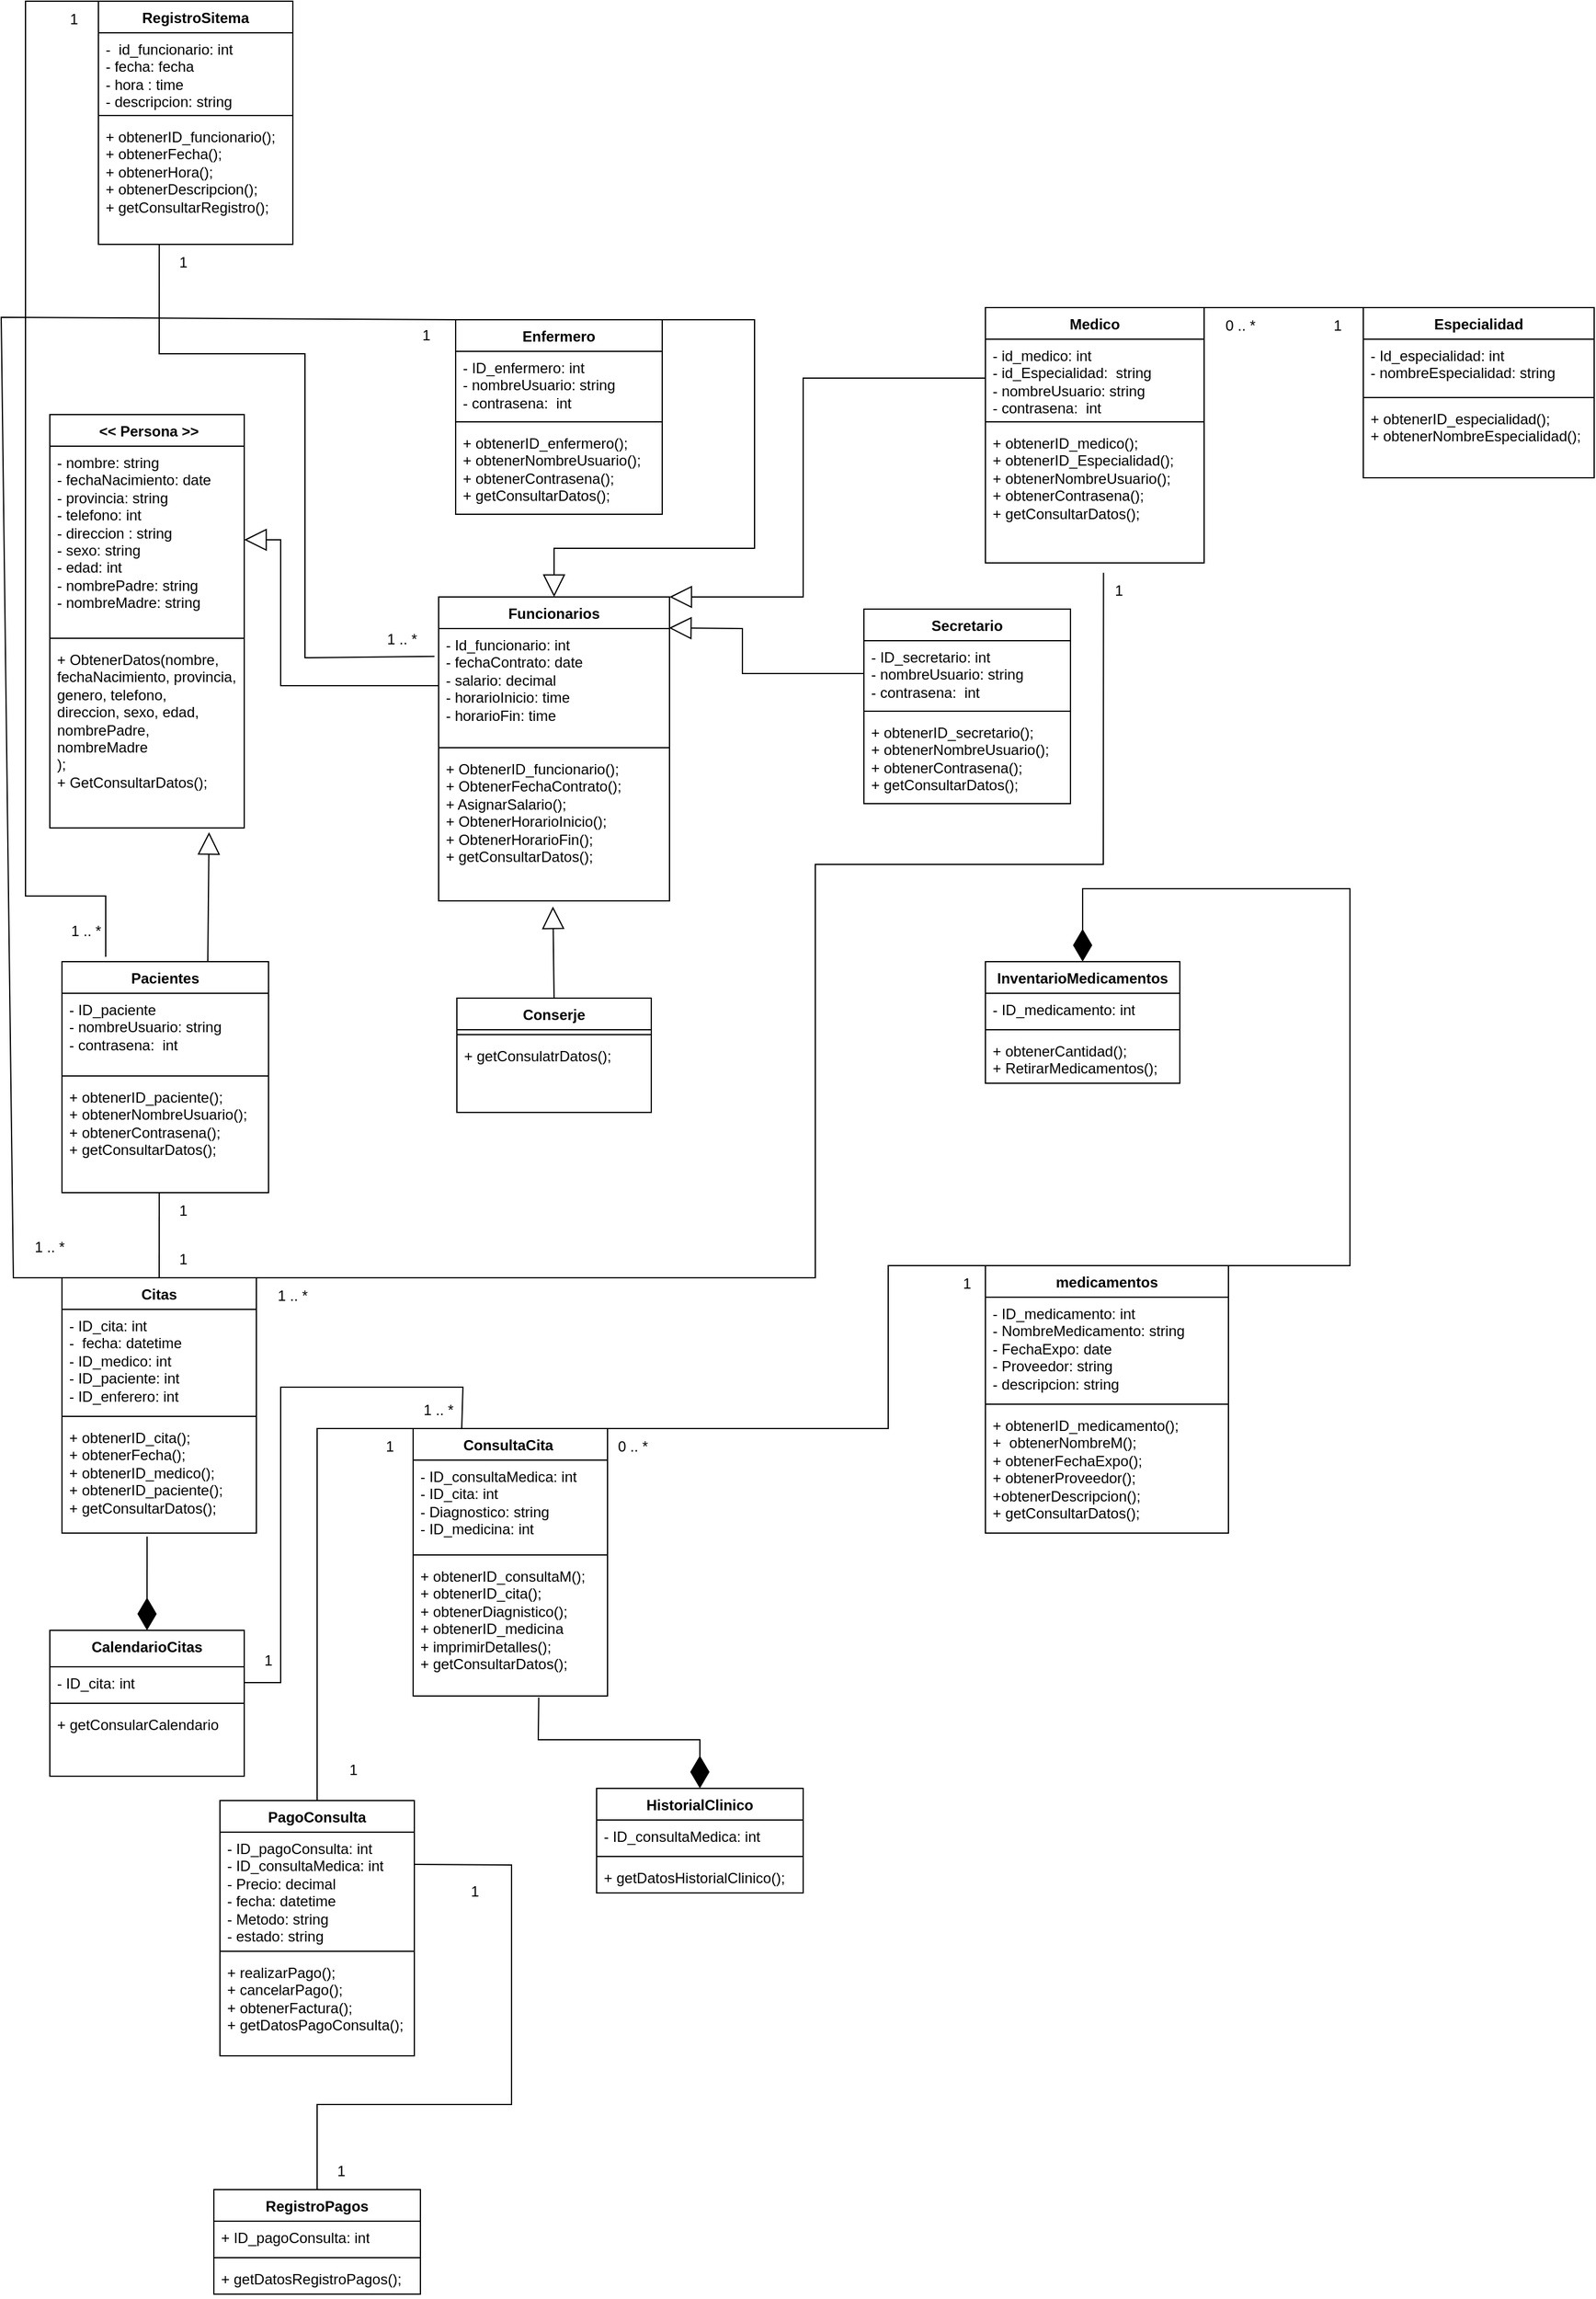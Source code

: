<mxfile version="21.3.2" type="device">
  <diagram name="Página-1" id="s_XQmqXsMtudO2OI2UV6">
    <mxGraphModel dx="883" dy="1572" grid="1" gridSize="10" guides="1" tooltips="1" connect="1" arrows="1" fold="1" page="1" pageScale="1" pageWidth="827" pageHeight="1169" math="0" shadow="0">
      <root>
        <mxCell id="0" />
        <mxCell id="1" parent="0" />
        <mxCell id="hUWdYdMRKiocylf2Cw0L-1" value="&amp;nbsp;&amp;lt;&amp;lt; Persona &amp;gt;&amp;gt;" style="swimlane;fontStyle=1;align=center;verticalAlign=top;childLayout=stackLayout;horizontal=1;startSize=26;horizontalStack=0;resizeParent=1;resizeParentMax=0;resizeLast=0;collapsible=1;marginBottom=0;whiteSpace=wrap;html=1;" parent="1" vertex="1">
          <mxGeometry x="80" y="-110" width="160" height="340" as="geometry" />
        </mxCell>
        <mxCell id="hUWdYdMRKiocylf2Cw0L-2" value="- nombre: string&lt;br&gt;- fechaNacimiento: date&lt;br&gt;- provincia: string&lt;br&gt;- telefono: int&lt;br&gt;- direccion : string&lt;br&gt;- sexo: string&lt;br&gt;- edad: int&lt;br&gt;- nombrePadre: string&lt;br&gt;- nombreMadre: string" style="text;strokeColor=none;fillColor=none;align=left;verticalAlign=top;spacingLeft=4;spacingRight=4;overflow=hidden;rotatable=0;points=[[0,0.5],[1,0.5]];portConstraint=eastwest;whiteSpace=wrap;html=1;" parent="hUWdYdMRKiocylf2Cw0L-1" vertex="1">
          <mxGeometry y="26" width="160" height="154" as="geometry" />
        </mxCell>
        <mxCell id="hUWdYdMRKiocylf2Cw0L-3" value="" style="line;strokeWidth=1;fillColor=none;align=left;verticalAlign=middle;spacingTop=-1;spacingLeft=3;spacingRight=3;rotatable=0;labelPosition=right;points=[];portConstraint=eastwest;strokeColor=inherit;" parent="hUWdYdMRKiocylf2Cw0L-1" vertex="1">
          <mxGeometry y="180" width="160" height="8" as="geometry" />
        </mxCell>
        <mxCell id="hUWdYdMRKiocylf2Cw0L-4" value="+ ObtenerDatos(nombre,&lt;br&gt;fechaNacimiento, provincia, genero, telefono,&lt;br&gt;direccion, sexo, edad, nombrePadre, nombreMadre&lt;br&gt;);&lt;br&gt;+ GetConsultarDatos();" style="text;strokeColor=none;fillColor=none;align=left;verticalAlign=top;spacingLeft=4;spacingRight=4;overflow=hidden;rotatable=0;points=[[0,0.5],[1,0.5]];portConstraint=eastwest;whiteSpace=wrap;html=1;" parent="hUWdYdMRKiocylf2Cw0L-1" vertex="1">
          <mxGeometry y="188" width="160" height="152" as="geometry" />
        </mxCell>
        <mxCell id="hUWdYdMRKiocylf2Cw0L-9" value="Funcionarios" style="swimlane;fontStyle=1;align=center;verticalAlign=top;childLayout=stackLayout;horizontal=1;startSize=26;horizontalStack=0;resizeParent=1;resizeParentMax=0;resizeLast=0;collapsible=1;marginBottom=0;whiteSpace=wrap;html=1;" parent="1" vertex="1">
          <mxGeometry x="400" y="40" width="190" height="250" as="geometry" />
        </mxCell>
        <mxCell id="hUWdYdMRKiocylf2Cw0L-10" value="- Id_funcionario: int&lt;br&gt;- fechaContrato: date&lt;br&gt;- salario: decimal&lt;br&gt;- horarioInicio: time&lt;br&gt;- horarioFin: time" style="text;strokeColor=none;fillColor=none;align=left;verticalAlign=top;spacingLeft=4;spacingRight=4;overflow=hidden;rotatable=0;points=[[0,0.5],[1,0.5]];portConstraint=eastwest;whiteSpace=wrap;html=1;" parent="hUWdYdMRKiocylf2Cw0L-9" vertex="1">
          <mxGeometry y="26" width="190" height="94" as="geometry" />
        </mxCell>
        <mxCell id="hUWdYdMRKiocylf2Cw0L-11" value="" style="line;strokeWidth=1;fillColor=none;align=left;verticalAlign=middle;spacingTop=-1;spacingLeft=3;spacingRight=3;rotatable=0;labelPosition=right;points=[];portConstraint=eastwest;strokeColor=inherit;" parent="hUWdYdMRKiocylf2Cw0L-9" vertex="1">
          <mxGeometry y="120" width="190" height="8" as="geometry" />
        </mxCell>
        <mxCell id="hUWdYdMRKiocylf2Cw0L-120" value="+ ObtenerID_funcionario();&lt;br&gt;+ ObtenerFechaContrato();&lt;br&gt;+ AsignarSalario();&lt;br&gt;+ ObtenerHorarioInicio();&lt;br&gt;+ ObtenerHorarioFin();&lt;br&gt;+ getConsultarDatos();" style="text;strokeColor=none;fillColor=none;align=left;verticalAlign=top;spacingLeft=4;spacingRight=4;overflow=hidden;rotatable=0;points=[[0,0.5],[1,0.5]];portConstraint=eastwest;whiteSpace=wrap;html=1;" parent="hUWdYdMRKiocylf2Cw0L-9" vertex="1">
          <mxGeometry y="128" width="190" height="122" as="geometry" />
        </mxCell>
        <mxCell id="hUWdYdMRKiocylf2Cw0L-13" value="" style="endArrow=block;endSize=16;endFill=0;html=1;rounded=0;exitX=0.706;exitY=0.003;exitDx=0;exitDy=0;entryX=0.819;entryY=1.023;entryDx=0;entryDy=0;entryPerimeter=0;exitPerimeter=0;" parent="1" source="hUWdYdMRKiocylf2Cw0L-36" target="hUWdYdMRKiocylf2Cw0L-4" edge="1">
          <mxGeometry x="0.697" y="-76" width="160" relative="1" as="geometry">
            <mxPoint x="180" y="270" as="sourcePoint" />
            <mxPoint x="260" y="290" as="targetPoint" />
            <mxPoint as="offset" />
          </mxGeometry>
        </mxCell>
        <mxCell id="hUWdYdMRKiocylf2Cw0L-14" value="" style="endArrow=block;endSize=16;endFill=0;html=1;rounded=0;exitX=0;exitY=0.5;exitDx=0;exitDy=0;entryX=1;entryY=0.5;entryDx=0;entryDy=0;" parent="1" source="hUWdYdMRKiocylf2Cw0L-10" target="hUWdYdMRKiocylf2Cw0L-2" edge="1">
          <mxGeometry x="0.697" y="-76" width="160" relative="1" as="geometry">
            <mxPoint x="100" y="270" as="sourcePoint" />
            <mxPoint x="163" y="156" as="targetPoint" />
            <mxPoint as="offset" />
            <Array as="points">
              <mxPoint x="270" y="113" />
              <mxPoint x="270" y="-7" />
            </Array>
          </mxGeometry>
        </mxCell>
        <mxCell id="hUWdYdMRKiocylf2Cw0L-15" value="Conserje" style="swimlane;fontStyle=1;align=center;verticalAlign=top;childLayout=stackLayout;horizontal=1;startSize=26;horizontalStack=0;resizeParent=1;resizeParentMax=0;resizeLast=0;collapsible=1;marginBottom=0;whiteSpace=wrap;html=1;" parent="1" vertex="1">
          <mxGeometry x="415" y="370" width="160" height="94" as="geometry" />
        </mxCell>
        <mxCell id="hUWdYdMRKiocylf2Cw0L-17" value="" style="line;strokeWidth=1;fillColor=none;align=left;verticalAlign=middle;spacingTop=-1;spacingLeft=3;spacingRight=3;rotatable=0;labelPosition=right;points=[];portConstraint=eastwest;strokeColor=inherit;" parent="hUWdYdMRKiocylf2Cw0L-15" vertex="1">
          <mxGeometry y="26" width="160" height="8" as="geometry" />
        </mxCell>
        <mxCell id="hUWdYdMRKiocylf2Cw0L-18" value="+ getConsulatrDatos();" style="text;strokeColor=none;fillColor=none;align=left;verticalAlign=top;spacingLeft=4;spacingRight=4;overflow=hidden;rotatable=0;points=[[0,0.5],[1,0.5]];portConstraint=eastwest;whiteSpace=wrap;html=1;" parent="hUWdYdMRKiocylf2Cw0L-15" vertex="1">
          <mxGeometry y="34" width="160" height="60" as="geometry" />
        </mxCell>
        <mxCell id="hUWdYdMRKiocylf2Cw0L-23" value="Secretario" style="swimlane;fontStyle=1;align=center;verticalAlign=top;childLayout=stackLayout;horizontal=1;startSize=26;horizontalStack=0;resizeParent=1;resizeParentMax=0;resizeLast=0;collapsible=1;marginBottom=0;whiteSpace=wrap;html=1;" parent="1" vertex="1">
          <mxGeometry x="750" y="50" width="170" height="160" as="geometry" />
        </mxCell>
        <mxCell id="hUWdYdMRKiocylf2Cw0L-24" value="- ID_secretario: int&lt;br&gt;- nombreUsuario: string&lt;br&gt;- contrasena:&amp;nbsp; int" style="text;strokeColor=none;fillColor=none;align=left;verticalAlign=top;spacingLeft=4;spacingRight=4;overflow=hidden;rotatable=0;points=[[0,0.5],[1,0.5]];portConstraint=eastwest;whiteSpace=wrap;html=1;" parent="hUWdYdMRKiocylf2Cw0L-23" vertex="1">
          <mxGeometry y="26" width="170" height="54" as="geometry" />
        </mxCell>
        <mxCell id="hUWdYdMRKiocylf2Cw0L-25" value="" style="line;strokeWidth=1;fillColor=none;align=left;verticalAlign=middle;spacingTop=-1;spacingLeft=3;spacingRight=3;rotatable=0;labelPosition=right;points=[];portConstraint=eastwest;strokeColor=inherit;" parent="hUWdYdMRKiocylf2Cw0L-23" vertex="1">
          <mxGeometry y="80" width="170" height="8" as="geometry" />
        </mxCell>
        <mxCell id="hUWdYdMRKiocylf2Cw0L-26" value="+ obtenerID_secretario();&lt;br&gt;+ obtenerNombreUsuario();&lt;br&gt;+ obtenerContrasena();&lt;br&gt;+ getConsultarDatos();" style="text;strokeColor=none;fillColor=none;align=left;verticalAlign=top;spacingLeft=4;spacingRight=4;overflow=hidden;rotatable=0;points=[[0,0.5],[1,0.5]];portConstraint=eastwest;whiteSpace=wrap;html=1;" parent="hUWdYdMRKiocylf2Cw0L-23" vertex="1">
          <mxGeometry y="88" width="170" height="72" as="geometry" />
        </mxCell>
        <mxCell id="hUWdYdMRKiocylf2Cw0L-27" value="Enfermero" style="swimlane;fontStyle=1;align=center;verticalAlign=top;childLayout=stackLayout;horizontal=1;startSize=26;horizontalStack=0;resizeParent=1;resizeParentMax=0;resizeLast=0;collapsible=1;marginBottom=0;whiteSpace=wrap;html=1;" parent="1" vertex="1">
          <mxGeometry x="414" y="-188" width="170" height="160" as="geometry" />
        </mxCell>
        <mxCell id="hUWdYdMRKiocylf2Cw0L-28" value="- ID_enfermero: int&lt;br&gt;- nombreUsuario: string&lt;br&gt;- contrasena:&amp;nbsp; int" style="text;strokeColor=none;fillColor=none;align=left;verticalAlign=top;spacingLeft=4;spacingRight=4;overflow=hidden;rotatable=0;points=[[0,0.5],[1,0.5]];portConstraint=eastwest;whiteSpace=wrap;html=1;" parent="hUWdYdMRKiocylf2Cw0L-27" vertex="1">
          <mxGeometry y="26" width="170" height="54" as="geometry" />
        </mxCell>
        <mxCell id="hUWdYdMRKiocylf2Cw0L-29" value="" style="line;strokeWidth=1;fillColor=none;align=left;verticalAlign=middle;spacingTop=-1;spacingLeft=3;spacingRight=3;rotatable=0;labelPosition=right;points=[];portConstraint=eastwest;strokeColor=inherit;" parent="hUWdYdMRKiocylf2Cw0L-27" vertex="1">
          <mxGeometry y="80" width="170" height="8" as="geometry" />
        </mxCell>
        <mxCell id="hUWdYdMRKiocylf2Cw0L-30" value="+ obtenerID_enfermero();&lt;br&gt;+ obtenerNombreUsuario();&lt;br&gt;+ obtenerContrasena();&lt;br&gt;+ getConsultarDatos();" style="text;strokeColor=none;fillColor=none;align=left;verticalAlign=top;spacingLeft=4;spacingRight=4;overflow=hidden;rotatable=0;points=[[0,0.5],[1,0.5]];portConstraint=eastwest;whiteSpace=wrap;html=1;" parent="hUWdYdMRKiocylf2Cw0L-27" vertex="1">
          <mxGeometry y="88" width="170" height="72" as="geometry" />
        </mxCell>
        <mxCell id="hUWdYdMRKiocylf2Cw0L-31" value="" style="endArrow=block;endSize=16;endFill=0;html=1;rounded=0;entryX=0.5;entryY=0;entryDx=0;entryDy=0;exitX=1;exitY=0;exitDx=0;exitDy=0;" parent="1" source="hUWdYdMRKiocylf2Cw0L-27" target="hUWdYdMRKiocylf2Cw0L-9" edge="1">
          <mxGeometry x="0.697" y="-76" width="160" relative="1" as="geometry">
            <mxPoint x="410" y="89" as="sourcePoint" />
            <mxPoint x="270" y="89" as="targetPoint" />
            <mxPoint as="offset" />
            <Array as="points">
              <mxPoint x="660" y="-188" />
              <mxPoint x="660" />
              <mxPoint x="495" />
            </Array>
          </mxGeometry>
        </mxCell>
        <mxCell id="hUWdYdMRKiocylf2Cw0L-33" value="" style="endArrow=block;endSize=16;endFill=0;html=1;rounded=0;exitX=0;exitY=0.5;exitDx=0;exitDy=0;entryX=1;entryY=0;entryDx=0;entryDy=0;" parent="1" source="hUWdYdMRKiocylf2Cw0L-106" target="hUWdYdMRKiocylf2Cw0L-9" edge="1">
          <mxGeometry x="0.697" y="-76" width="160" relative="1" as="geometry">
            <mxPoint x="630" y="170" as="sourcePoint" />
            <mxPoint x="660" y="130" as="targetPoint" />
            <mxPoint as="offset" />
            <Array as="points">
              <mxPoint x="700" y="-140" />
              <mxPoint x="700" y="40" />
            </Array>
          </mxGeometry>
        </mxCell>
        <mxCell id="hUWdYdMRKiocylf2Cw0L-34" value="" style="endArrow=block;endSize=16;endFill=0;html=1;rounded=0;entryX=0.495;entryY=1.038;entryDx=0;entryDy=0;exitX=0.5;exitY=0;exitDx=0;exitDy=0;entryPerimeter=0;" parent="1" source="hUWdYdMRKiocylf2Cw0L-15" target="hUWdYdMRKiocylf2Cw0L-120" edge="1">
          <mxGeometry x="0.697" y="-76" width="160" relative="1" as="geometry">
            <mxPoint x="508" y="-4" as="sourcePoint" />
            <mxPoint x="494.62" y="247.88" as="targetPoint" />
            <mxPoint as="offset" />
          </mxGeometry>
        </mxCell>
        <mxCell id="hUWdYdMRKiocylf2Cw0L-36" value="Pacientes" style="swimlane;fontStyle=1;align=center;verticalAlign=top;childLayout=stackLayout;horizontal=1;startSize=26;horizontalStack=0;resizeParent=1;resizeParentMax=0;resizeLast=0;collapsible=1;marginBottom=0;whiteSpace=wrap;html=1;" parent="1" vertex="1">
          <mxGeometry x="90" y="340" width="170" height="190" as="geometry" />
        </mxCell>
        <mxCell id="hUWdYdMRKiocylf2Cw0L-37" value="- ID_paciente&lt;br&gt;- nombreUsuario: string&lt;br&gt;- contrasena:&amp;nbsp; int" style="text;strokeColor=none;fillColor=none;align=left;verticalAlign=top;spacingLeft=4;spacingRight=4;overflow=hidden;rotatable=0;points=[[0,0.5],[1,0.5]];portConstraint=eastwest;whiteSpace=wrap;html=1;" parent="hUWdYdMRKiocylf2Cw0L-36" vertex="1">
          <mxGeometry y="26" width="170" height="64" as="geometry" />
        </mxCell>
        <mxCell id="hUWdYdMRKiocylf2Cw0L-38" value="" style="line;strokeWidth=1;fillColor=none;align=left;verticalAlign=middle;spacingTop=-1;spacingLeft=3;spacingRight=3;rotatable=0;labelPosition=right;points=[];portConstraint=eastwest;strokeColor=inherit;" parent="hUWdYdMRKiocylf2Cw0L-36" vertex="1">
          <mxGeometry y="90" width="170" height="8" as="geometry" />
        </mxCell>
        <mxCell id="hUWdYdMRKiocylf2Cw0L-39" value="+ obtenerID_paciente();&lt;br&gt;+ obtenerNombreUsuario();&lt;br&gt;+ obtenerContrasena();&lt;br&gt;+ getConsultarDatos();" style="text;strokeColor=none;fillColor=none;align=left;verticalAlign=top;spacingLeft=4;spacingRight=4;overflow=hidden;rotatable=0;points=[[0,0.5],[1,0.5]];portConstraint=eastwest;whiteSpace=wrap;html=1;" parent="hUWdYdMRKiocylf2Cw0L-36" vertex="1">
          <mxGeometry y="98" width="170" height="92" as="geometry" />
        </mxCell>
        <mxCell id="hUWdYdMRKiocylf2Cw0L-40" value="Citas" style="swimlane;fontStyle=1;align=center;verticalAlign=top;childLayout=stackLayout;horizontal=1;startSize=26;horizontalStack=0;resizeParent=1;resizeParentMax=0;resizeLast=0;collapsible=1;marginBottom=0;whiteSpace=wrap;html=1;" parent="1" vertex="1">
          <mxGeometry x="90" y="600" width="160" height="210" as="geometry" />
        </mxCell>
        <mxCell id="hUWdYdMRKiocylf2Cw0L-41" value="- ID_cita: int&lt;br&gt;-&amp;nbsp; fecha: datetime&lt;br&gt;- ID_medico: int&lt;br&gt;- ID_paciente: int&lt;br&gt;- ID_enferero: int" style="text;strokeColor=none;fillColor=none;align=left;verticalAlign=top;spacingLeft=4;spacingRight=4;overflow=hidden;rotatable=0;points=[[0,0.5],[1,0.5]];portConstraint=eastwest;whiteSpace=wrap;html=1;" parent="hUWdYdMRKiocylf2Cw0L-40" vertex="1">
          <mxGeometry y="26" width="160" height="84" as="geometry" />
        </mxCell>
        <mxCell id="hUWdYdMRKiocylf2Cw0L-42" value="" style="line;strokeWidth=1;fillColor=none;align=left;verticalAlign=middle;spacingTop=-1;spacingLeft=3;spacingRight=3;rotatable=0;labelPosition=right;points=[];portConstraint=eastwest;strokeColor=inherit;" parent="hUWdYdMRKiocylf2Cw0L-40" vertex="1">
          <mxGeometry y="110" width="160" height="8" as="geometry" />
        </mxCell>
        <mxCell id="hUWdYdMRKiocylf2Cw0L-43" value="+ obtenerID_cita();&lt;br&gt;+ obtenerFecha();&lt;br&gt;+ obtenerID_medico();&lt;br&gt;+ obtenerID_paciente();&lt;br&gt;+ getConsultarDatos();" style="text;strokeColor=none;fillColor=none;align=left;verticalAlign=top;spacingLeft=4;spacingRight=4;overflow=hidden;rotatable=0;points=[[0,0.5],[1,0.5]];portConstraint=eastwest;whiteSpace=wrap;html=1;" parent="hUWdYdMRKiocylf2Cw0L-40" vertex="1">
          <mxGeometry y="118" width="160" height="92" as="geometry" />
        </mxCell>
        <mxCell id="hUWdYdMRKiocylf2Cw0L-44" value="" style="endArrow=none;html=1;rounded=0;exitX=0.471;exitY=0.996;exitDx=0;exitDy=0;exitPerimeter=0;entryX=0.5;entryY=0;entryDx=0;entryDy=0;" parent="1" source="hUWdYdMRKiocylf2Cw0L-39" target="hUWdYdMRKiocylf2Cw0L-40" edge="1">
          <mxGeometry width="50" height="50" relative="1" as="geometry">
            <mxPoint x="390" y="420" as="sourcePoint" />
            <mxPoint x="440" y="370" as="targetPoint" />
          </mxGeometry>
        </mxCell>
        <mxCell id="hUWdYdMRKiocylf2Cw0L-46" value="" style="endArrow=none;html=1;rounded=0;exitX=1;exitY=0;exitDx=0;exitDy=0;entryX=0.54;entryY=1.073;entryDx=0;entryDy=0;entryPerimeter=0;" parent="1" source="hUWdYdMRKiocylf2Cw0L-40" target="hUWdYdMRKiocylf2Cw0L-108" edge="1">
          <mxGeometry width="50" height="50" relative="1" as="geometry">
            <mxPoint x="370" y="330" as="sourcePoint" />
            <mxPoint x="718.48" y="198.492" as="targetPoint" />
            <Array as="points">
              <mxPoint x="710" y="600" />
              <mxPoint x="710" y="260" />
              <mxPoint x="947" y="260" />
            </Array>
          </mxGeometry>
        </mxCell>
        <mxCell id="hUWdYdMRKiocylf2Cw0L-52" value="CalendarioCitas" style="swimlane;fontStyle=1;align=center;verticalAlign=top;childLayout=stackLayout;horizontal=1;startSize=30;horizontalStack=0;resizeParent=1;resizeParentMax=0;resizeLast=0;collapsible=1;marginBottom=0;whiteSpace=wrap;html=1;" parent="1" vertex="1">
          <mxGeometry x="80" y="890" width="160" height="120" as="geometry" />
        </mxCell>
        <mxCell id="hUWdYdMRKiocylf2Cw0L-53" value="- ID_cita: int" style="text;strokeColor=none;fillColor=none;align=left;verticalAlign=top;spacingLeft=4;spacingRight=4;overflow=hidden;rotatable=0;points=[[0,0.5],[1,0.5]];portConstraint=eastwest;whiteSpace=wrap;html=1;" parent="hUWdYdMRKiocylf2Cw0L-52" vertex="1">
          <mxGeometry y="30" width="160" height="26" as="geometry" />
        </mxCell>
        <mxCell id="hUWdYdMRKiocylf2Cw0L-54" value="" style="line;strokeWidth=1;fillColor=none;align=left;verticalAlign=middle;spacingTop=-1;spacingLeft=3;spacingRight=3;rotatable=0;labelPosition=right;points=[];portConstraint=eastwest;strokeColor=inherit;" parent="hUWdYdMRKiocylf2Cw0L-52" vertex="1">
          <mxGeometry y="56" width="160" height="8" as="geometry" />
        </mxCell>
        <mxCell id="hUWdYdMRKiocylf2Cw0L-55" value="+ getConsularCalendario" style="text;strokeColor=none;fillColor=none;align=left;verticalAlign=top;spacingLeft=4;spacingRight=4;overflow=hidden;rotatable=0;points=[[0,0.5],[1,0.5]];portConstraint=eastwest;whiteSpace=wrap;html=1;" parent="hUWdYdMRKiocylf2Cw0L-52" vertex="1">
          <mxGeometry y="64" width="160" height="56" as="geometry" />
        </mxCell>
        <mxCell id="hUWdYdMRKiocylf2Cw0L-57" value="" style="endArrow=diamondThin;endFill=1;endSize=24;html=1;rounded=0;entryX=0.5;entryY=0;entryDx=0;entryDy=0;exitX=0.438;exitY=1.031;exitDx=0;exitDy=0;exitPerimeter=0;" parent="1" source="hUWdYdMRKiocylf2Cw0L-43" target="hUWdYdMRKiocylf2Cw0L-52" edge="1">
          <mxGeometry width="160" relative="1" as="geometry">
            <mxPoint x="160" y="810" as="sourcePoint" />
            <mxPoint x="440" y="760" as="targetPoint" />
          </mxGeometry>
        </mxCell>
        <mxCell id="hUWdYdMRKiocylf2Cw0L-58" value="ConsultaCita&amp;nbsp;" style="swimlane;fontStyle=1;align=center;verticalAlign=top;childLayout=stackLayout;horizontal=1;startSize=26;horizontalStack=0;resizeParent=1;resizeParentMax=0;resizeLast=0;collapsible=1;marginBottom=0;whiteSpace=wrap;html=1;" parent="1" vertex="1">
          <mxGeometry x="379" y="724" width="160" height="220" as="geometry" />
        </mxCell>
        <mxCell id="hUWdYdMRKiocylf2Cw0L-59" value="- ID_consultaMedica: int&lt;br&gt;- ID_cita: int&lt;br&gt;- Diagnostico: string&lt;br&gt;- ID_medicina: int&lt;br&gt;&amp;nbsp;" style="text;strokeColor=none;fillColor=none;align=left;verticalAlign=top;spacingLeft=4;spacingRight=4;overflow=hidden;rotatable=0;points=[[0,0.5],[1,0.5]];portConstraint=eastwest;whiteSpace=wrap;html=1;" parent="hUWdYdMRKiocylf2Cw0L-58" vertex="1">
          <mxGeometry y="26" width="160" height="74" as="geometry" />
        </mxCell>
        <mxCell id="hUWdYdMRKiocylf2Cw0L-60" value="" style="line;strokeWidth=1;fillColor=none;align=left;verticalAlign=middle;spacingTop=-1;spacingLeft=3;spacingRight=3;rotatable=0;labelPosition=right;points=[];portConstraint=eastwest;strokeColor=inherit;" parent="hUWdYdMRKiocylf2Cw0L-58" vertex="1">
          <mxGeometry y="100" width="160" height="8" as="geometry" />
        </mxCell>
        <mxCell id="hUWdYdMRKiocylf2Cw0L-61" value="+ obtenerID_consultaM();&lt;br&gt;+ obtenerID_cita();&lt;br&gt;+ obtenerDiagnistico();&lt;br&gt;+ obtenerID_medicina&lt;br&gt;+ imprimirDetalles();&lt;br&gt;+ getConsultarDatos();" style="text;strokeColor=none;fillColor=none;align=left;verticalAlign=top;spacingLeft=4;spacingRight=4;overflow=hidden;rotatable=0;points=[[0,0.5],[1,0.5]];portConstraint=eastwest;whiteSpace=wrap;html=1;" parent="hUWdYdMRKiocylf2Cw0L-58" vertex="1">
          <mxGeometry y="108" width="160" height="112" as="geometry" />
        </mxCell>
        <mxCell id="hUWdYdMRKiocylf2Cw0L-62" value="" style="endArrow=none;html=1;rounded=0;exitX=1;exitY=0.5;exitDx=0;exitDy=0;entryX=0.25;entryY=0;entryDx=0;entryDy=0;" parent="1" source="hUWdYdMRKiocylf2Cw0L-53" target="hUWdYdMRKiocylf2Cw0L-58" edge="1">
          <mxGeometry width="50" height="50" relative="1" as="geometry">
            <mxPoint x="330" y="780" as="sourcePoint" />
            <mxPoint x="320" y="800" as="targetPoint" />
            <Array as="points">
              <mxPoint x="270" y="933" />
              <mxPoint x="270" y="763" />
              <mxPoint x="270" y="690" />
              <mxPoint x="420" y="690" />
            </Array>
          </mxGeometry>
        </mxCell>
        <mxCell id="hUWdYdMRKiocylf2Cw0L-63" value="" style="endArrow=none;html=1;rounded=0;entryX=0;entryY=0;entryDx=0;entryDy=0;exitX=0;exitY=0;exitDx=0;exitDy=0;" parent="1" source="hUWdYdMRKiocylf2Cw0L-40" target="hUWdYdMRKiocylf2Cw0L-27" edge="1">
          <mxGeometry width="50" height="50" relative="1" as="geometry">
            <mxPoint x="390" y="50" as="sourcePoint" />
            <mxPoint x="440" as="targetPoint" />
            <Array as="points">
              <mxPoint x="50" y="600" />
              <mxPoint x="40" y="-190" />
            </Array>
          </mxGeometry>
        </mxCell>
        <mxCell id="hUWdYdMRKiocylf2Cw0L-64" value="medicamentos" style="swimlane;fontStyle=1;align=center;verticalAlign=top;childLayout=stackLayout;horizontal=1;startSize=26;horizontalStack=0;resizeParent=1;resizeParentMax=0;resizeLast=0;collapsible=1;marginBottom=0;whiteSpace=wrap;html=1;" parent="1" vertex="1">
          <mxGeometry x="850" y="590" width="200" height="220" as="geometry" />
        </mxCell>
        <mxCell id="hUWdYdMRKiocylf2Cw0L-65" value="- ID_medicamento: int&lt;br&gt;- NombreMedicamento: string&lt;br&gt;- FechaExpo: date&lt;br&gt;- Proveedor: string&lt;br&gt;- descripcion: string" style="text;strokeColor=none;fillColor=none;align=left;verticalAlign=top;spacingLeft=4;spacingRight=4;overflow=hidden;rotatable=0;points=[[0,0.5],[1,0.5]];portConstraint=eastwest;whiteSpace=wrap;html=1;" parent="hUWdYdMRKiocylf2Cw0L-64" vertex="1">
          <mxGeometry y="26" width="200" height="84" as="geometry" />
        </mxCell>
        <mxCell id="hUWdYdMRKiocylf2Cw0L-66" value="" style="line;strokeWidth=1;fillColor=none;align=left;verticalAlign=middle;spacingTop=-1;spacingLeft=3;spacingRight=3;rotatable=0;labelPosition=right;points=[];portConstraint=eastwest;strokeColor=inherit;" parent="hUWdYdMRKiocylf2Cw0L-64" vertex="1">
          <mxGeometry y="110" width="200" height="8" as="geometry" />
        </mxCell>
        <mxCell id="hUWdYdMRKiocylf2Cw0L-67" value="+ obtenerID_medicamento();&lt;br&gt;+&amp;nbsp; obtenerNombreM();&lt;br&gt;+ obtenerFechaExpo();&lt;br&gt;+ obtenerProveedor();&lt;br&gt;+obtenerDescripcion();&lt;br&gt;+ getConsultarDatos();" style="text;strokeColor=none;fillColor=none;align=left;verticalAlign=top;spacingLeft=4;spacingRight=4;overflow=hidden;rotatable=0;points=[[0,0.5],[1,0.5]];portConstraint=eastwest;whiteSpace=wrap;html=1;" parent="hUWdYdMRKiocylf2Cw0L-64" vertex="1">
          <mxGeometry y="118" width="200" height="102" as="geometry" />
        </mxCell>
        <mxCell id="hUWdYdMRKiocylf2Cw0L-68" value="HistorialClinico" style="swimlane;fontStyle=1;align=center;verticalAlign=top;childLayout=stackLayout;horizontal=1;startSize=26;horizontalStack=0;resizeParent=1;resizeParentMax=0;resizeLast=0;collapsible=1;marginBottom=0;whiteSpace=wrap;html=1;" parent="1" vertex="1">
          <mxGeometry x="530" y="1020" width="170" height="86" as="geometry" />
        </mxCell>
        <mxCell id="hUWdYdMRKiocylf2Cw0L-69" value="- ID_consultaMedica: int" style="text;strokeColor=none;fillColor=none;align=left;verticalAlign=top;spacingLeft=4;spacingRight=4;overflow=hidden;rotatable=0;points=[[0,0.5],[1,0.5]];portConstraint=eastwest;whiteSpace=wrap;html=1;" parent="hUWdYdMRKiocylf2Cw0L-68" vertex="1">
          <mxGeometry y="26" width="170" height="26" as="geometry" />
        </mxCell>
        <mxCell id="hUWdYdMRKiocylf2Cw0L-70" value="" style="line;strokeWidth=1;fillColor=none;align=left;verticalAlign=middle;spacingTop=-1;spacingLeft=3;spacingRight=3;rotatable=0;labelPosition=right;points=[];portConstraint=eastwest;strokeColor=inherit;" parent="hUWdYdMRKiocylf2Cw0L-68" vertex="1">
          <mxGeometry y="52" width="170" height="8" as="geometry" />
        </mxCell>
        <mxCell id="hUWdYdMRKiocylf2Cw0L-71" value="+ getDatosHistorialClinico();" style="text;strokeColor=none;fillColor=none;align=left;verticalAlign=top;spacingLeft=4;spacingRight=4;overflow=hidden;rotatable=0;points=[[0,0.5],[1,0.5]];portConstraint=eastwest;whiteSpace=wrap;html=1;" parent="hUWdYdMRKiocylf2Cw0L-68" vertex="1">
          <mxGeometry y="60" width="170" height="26" as="geometry" />
        </mxCell>
        <mxCell id="hUWdYdMRKiocylf2Cw0L-75" value="" style="endArrow=diamondThin;endFill=1;endSize=24;html=1;rounded=0;entryX=0.5;entryY=0;entryDx=0;entryDy=0;exitX=0.646;exitY=1.011;exitDx=0;exitDy=0;exitPerimeter=0;" parent="1" source="hUWdYdMRKiocylf2Cw0L-61" target="hUWdYdMRKiocylf2Cw0L-68" edge="1">
          <mxGeometry width="160" relative="1" as="geometry">
            <mxPoint x="350" y="1020" as="sourcePoint" />
            <mxPoint x="510" y="1020" as="targetPoint" />
            <Array as="points">
              <mxPoint x="482" y="980" />
              <mxPoint x="615" y="980" />
            </Array>
          </mxGeometry>
        </mxCell>
        <mxCell id="hUWdYdMRKiocylf2Cw0L-76" value="" style="endArrow=none;html=1;rounded=0;exitX=1;exitY=0;exitDx=0;exitDy=0;entryX=0;entryY=0;entryDx=0;entryDy=0;" parent="1" source="hUWdYdMRKiocylf2Cw0L-58" target="hUWdYdMRKiocylf2Cw0L-64" edge="1">
          <mxGeometry width="50" height="50" relative="1" as="geometry">
            <mxPoint x="400" y="950" as="sourcePoint" />
            <mxPoint x="450" y="900" as="targetPoint" />
            <Array as="points">
              <mxPoint x="770" y="724" />
              <mxPoint x="770" y="590" />
            </Array>
          </mxGeometry>
        </mxCell>
        <mxCell id="hUWdYdMRKiocylf2Cw0L-78" value="InventarioMedicamentos" style="swimlane;fontStyle=1;align=center;verticalAlign=top;childLayout=stackLayout;horizontal=1;startSize=26;horizontalStack=0;resizeParent=1;resizeParentMax=0;resizeLast=0;collapsible=1;marginBottom=0;whiteSpace=wrap;html=1;" parent="1" vertex="1">
          <mxGeometry x="850" y="340" width="160" height="100" as="geometry" />
        </mxCell>
        <mxCell id="hUWdYdMRKiocylf2Cw0L-79" value="- ID_medicamento: int" style="text;strokeColor=none;fillColor=none;align=left;verticalAlign=top;spacingLeft=4;spacingRight=4;overflow=hidden;rotatable=0;points=[[0,0.5],[1,0.5]];portConstraint=eastwest;whiteSpace=wrap;html=1;" parent="hUWdYdMRKiocylf2Cw0L-78" vertex="1">
          <mxGeometry y="26" width="160" height="26" as="geometry" />
        </mxCell>
        <mxCell id="hUWdYdMRKiocylf2Cw0L-80" value="" style="line;strokeWidth=1;fillColor=none;align=left;verticalAlign=middle;spacingTop=-1;spacingLeft=3;spacingRight=3;rotatable=0;labelPosition=right;points=[];portConstraint=eastwest;strokeColor=inherit;" parent="hUWdYdMRKiocylf2Cw0L-78" vertex="1">
          <mxGeometry y="52" width="160" height="8" as="geometry" />
        </mxCell>
        <mxCell id="hUWdYdMRKiocylf2Cw0L-81" value="+ obtenerCantidad();&lt;br&gt;+ RetirarMedicamentos();&lt;br&gt;" style="text;strokeColor=none;fillColor=none;align=left;verticalAlign=top;spacingLeft=4;spacingRight=4;overflow=hidden;rotatable=0;points=[[0,0.5],[1,0.5]];portConstraint=eastwest;whiteSpace=wrap;html=1;" parent="hUWdYdMRKiocylf2Cw0L-78" vertex="1">
          <mxGeometry y="60" width="160" height="40" as="geometry" />
        </mxCell>
        <mxCell id="hUWdYdMRKiocylf2Cw0L-83" value="" style="endArrow=diamondThin;endFill=1;endSize=24;html=1;rounded=0;exitX=1;exitY=0;exitDx=0;exitDy=0;entryX=0.5;entryY=0;entryDx=0;entryDy=0;" parent="1" source="hUWdYdMRKiocylf2Cw0L-64" target="hUWdYdMRKiocylf2Cw0L-78" edge="1">
          <mxGeometry width="160" relative="1" as="geometry">
            <mxPoint x="660" y="930" as="sourcePoint" />
            <mxPoint x="920" y="460" as="targetPoint" />
            <Array as="points">
              <mxPoint x="1150" y="590" />
              <mxPoint x="1150" y="460" />
              <mxPoint x="1150" y="280" />
              <mxPoint x="930" y="280" />
            </Array>
          </mxGeometry>
        </mxCell>
        <mxCell id="hUWdYdMRKiocylf2Cw0L-84" value="PagoConsulta" style="swimlane;fontStyle=1;align=center;verticalAlign=top;childLayout=stackLayout;horizontal=1;startSize=26;horizontalStack=0;resizeParent=1;resizeParentMax=0;resizeLast=0;collapsible=1;marginBottom=0;whiteSpace=wrap;html=1;" parent="1" vertex="1">
          <mxGeometry x="220" y="1030" width="160" height="210" as="geometry" />
        </mxCell>
        <mxCell id="hUWdYdMRKiocylf2Cw0L-85" value="- ID_pagoConsulta: int&lt;br&gt;- ID_consultaMedica: int&lt;br&gt;- Precio: decimal&lt;br&gt;- fecha: datetime&lt;br&gt;- Metodo: string&lt;br&gt;- estado: string" style="text;strokeColor=none;fillColor=none;align=left;verticalAlign=top;spacingLeft=4;spacingRight=4;overflow=hidden;rotatable=0;points=[[0,0.5],[1,0.5]];portConstraint=eastwest;whiteSpace=wrap;html=1;" parent="hUWdYdMRKiocylf2Cw0L-84" vertex="1">
          <mxGeometry y="26" width="160" height="94" as="geometry" />
        </mxCell>
        <mxCell id="hUWdYdMRKiocylf2Cw0L-86" value="" style="line;strokeWidth=1;fillColor=none;align=left;verticalAlign=middle;spacingTop=-1;spacingLeft=3;spacingRight=3;rotatable=0;labelPosition=right;points=[];portConstraint=eastwest;strokeColor=inherit;" parent="hUWdYdMRKiocylf2Cw0L-84" vertex="1">
          <mxGeometry y="120" width="160" height="8" as="geometry" />
        </mxCell>
        <mxCell id="hUWdYdMRKiocylf2Cw0L-87" value="+ realizarPago();&lt;br&gt;+ cancelarPago();&lt;br&gt;+&amp;nbsp;obtenerFactura();&lt;br&gt;+ getDatosPagoConsulta();" style="text;strokeColor=none;fillColor=none;align=left;verticalAlign=top;spacingLeft=4;spacingRight=4;overflow=hidden;rotatable=0;points=[[0,0.5],[1,0.5]];portConstraint=eastwest;whiteSpace=wrap;html=1;" parent="hUWdYdMRKiocylf2Cw0L-84" vertex="1">
          <mxGeometry y="128" width="160" height="82" as="geometry" />
        </mxCell>
        <mxCell id="hUWdYdMRKiocylf2Cw0L-89" value="" style="endArrow=none;html=1;rounded=0;exitX=0.5;exitY=0;exitDx=0;exitDy=0;entryX=0;entryY=0;entryDx=0;entryDy=0;" parent="1" source="hUWdYdMRKiocylf2Cw0L-84" target="hUWdYdMRKiocylf2Cw0L-58" edge="1">
          <mxGeometry width="50" height="50" relative="1" as="geometry">
            <mxPoint x="610" y="950" as="sourcePoint" />
            <mxPoint x="660" y="900" as="targetPoint" />
            <Array as="points">
              <mxPoint x="300" y="724" />
            </Array>
          </mxGeometry>
        </mxCell>
        <mxCell id="hUWdYdMRKiocylf2Cw0L-90" value="1" style="text;html=1;strokeColor=none;fillColor=none;align=center;verticalAlign=middle;whiteSpace=wrap;rounded=0;" parent="1" vertex="1">
          <mxGeometry x="300" y="990" width="60" height="30" as="geometry" />
        </mxCell>
        <mxCell id="hUWdYdMRKiocylf2Cw0L-92" value="1" style="text;html=1;strokeColor=none;fillColor=none;align=center;verticalAlign=middle;whiteSpace=wrap;rounded=0;" parent="1" vertex="1">
          <mxGeometry x="330" y="724" width="60" height="30" as="geometry" />
        </mxCell>
        <mxCell id="hUWdYdMRKiocylf2Cw0L-95" value="1" style="text;html=1;strokeColor=none;fillColor=none;align=center;verticalAlign=middle;whiteSpace=wrap;rounded=0;" parent="1" vertex="1">
          <mxGeometry x="805" y="590" width="60" height="30" as="geometry" />
        </mxCell>
        <mxCell id="hUWdYdMRKiocylf2Cw0L-96" value="0 .. *" style="text;html=1;strokeColor=none;fillColor=none;align=center;verticalAlign=middle;whiteSpace=wrap;rounded=0;" parent="1" vertex="1">
          <mxGeometry x="530" y="724" width="60" height="30" as="geometry" />
        </mxCell>
        <mxCell id="hUWdYdMRKiocylf2Cw0L-97" value="1" style="text;html=1;strokeColor=none;fillColor=none;align=center;verticalAlign=middle;whiteSpace=wrap;rounded=0;" parent="1" vertex="1">
          <mxGeometry x="930" y="20" width="60" height="30" as="geometry" />
        </mxCell>
        <mxCell id="hUWdYdMRKiocylf2Cw0L-98" value="1 .. *" style="text;html=1;strokeColor=none;fillColor=none;align=center;verticalAlign=middle;whiteSpace=wrap;rounded=0;" parent="1" vertex="1">
          <mxGeometry x="250" y="600" width="60" height="30" as="geometry" />
        </mxCell>
        <mxCell id="hUWdYdMRKiocylf2Cw0L-100" value="1" style="text;html=1;strokeColor=none;fillColor=none;align=center;verticalAlign=middle;whiteSpace=wrap;rounded=0;" parent="1" vertex="1">
          <mxGeometry x="160" y="530" width="60" height="30" as="geometry" />
        </mxCell>
        <mxCell id="hUWdYdMRKiocylf2Cw0L-101" value="1" style="text;html=1;strokeColor=none;fillColor=none;align=center;verticalAlign=middle;whiteSpace=wrap;rounded=0;" parent="1" vertex="1">
          <mxGeometry x="160" y="570" width="60" height="30" as="geometry" />
        </mxCell>
        <mxCell id="hUWdYdMRKiocylf2Cw0L-102" value="1" style="text;html=1;strokeColor=none;fillColor=none;align=center;verticalAlign=middle;whiteSpace=wrap;rounded=0;" parent="1" vertex="1">
          <mxGeometry x="360" y="-190" width="60" height="30" as="geometry" />
        </mxCell>
        <mxCell id="hUWdYdMRKiocylf2Cw0L-103" value="1 .. *" style="text;html=1;strokeColor=none;fillColor=none;align=center;verticalAlign=middle;whiteSpace=wrap;rounded=0;" parent="1" vertex="1">
          <mxGeometry x="50" y="560" width="60" height="30" as="geometry" />
        </mxCell>
        <mxCell id="hUWdYdMRKiocylf2Cw0L-105" value="Medico" style="swimlane;fontStyle=1;align=center;verticalAlign=top;childLayout=stackLayout;horizontal=1;startSize=26;horizontalStack=0;resizeParent=1;resizeParentMax=0;resizeLast=0;collapsible=1;marginBottom=0;whiteSpace=wrap;html=1;" parent="1" vertex="1">
          <mxGeometry x="850" y="-198" width="180" height="210" as="geometry" />
        </mxCell>
        <mxCell id="hUWdYdMRKiocylf2Cw0L-106" value="- id_medico: int&lt;br&gt;- id_Especialidad:&amp;nbsp; string&lt;br&gt;- nombreUsuario: string&lt;br&gt;- contrasena:&amp;nbsp; int" style="text;strokeColor=none;fillColor=none;align=left;verticalAlign=top;spacingLeft=4;spacingRight=4;overflow=hidden;rotatable=0;points=[[0,0.5],[1,0.5]];portConstraint=eastwest;whiteSpace=wrap;html=1;" parent="hUWdYdMRKiocylf2Cw0L-105" vertex="1">
          <mxGeometry y="26" width="180" height="64" as="geometry" />
        </mxCell>
        <mxCell id="hUWdYdMRKiocylf2Cw0L-107" value="" style="line;strokeWidth=1;fillColor=none;align=left;verticalAlign=middle;spacingTop=-1;spacingLeft=3;spacingRight=3;rotatable=0;labelPosition=right;points=[];portConstraint=eastwest;strokeColor=inherit;" parent="hUWdYdMRKiocylf2Cw0L-105" vertex="1">
          <mxGeometry y="90" width="180" height="8" as="geometry" />
        </mxCell>
        <mxCell id="hUWdYdMRKiocylf2Cw0L-108" value="+ obtenerID_medico();&lt;br&gt;+ obtenerID_Especialidad();&lt;br&gt;+ obtenerNombreUsuario();&lt;br&gt;+ obtenerContrasena();&lt;br&gt;+ getConsultarDatos();" style="text;strokeColor=none;fillColor=none;align=left;verticalAlign=top;spacingLeft=4;spacingRight=4;overflow=hidden;rotatable=0;points=[[0,0.5],[1,0.5]];portConstraint=eastwest;whiteSpace=wrap;html=1;" parent="hUWdYdMRKiocylf2Cw0L-105" vertex="1">
          <mxGeometry y="98" width="180" height="112" as="geometry" />
        </mxCell>
        <mxCell id="hUWdYdMRKiocylf2Cw0L-109" value="RegistroSitema" style="swimlane;fontStyle=1;align=center;verticalAlign=top;childLayout=stackLayout;horizontal=1;startSize=26;horizontalStack=0;resizeParent=1;resizeParentMax=0;resizeLast=0;collapsible=1;marginBottom=0;whiteSpace=wrap;html=1;" parent="1" vertex="1">
          <mxGeometry x="120" y="-450" width="160" height="200" as="geometry" />
        </mxCell>
        <mxCell id="hUWdYdMRKiocylf2Cw0L-110" value="-&amp;nbsp; id_funcionario: int&lt;br&gt;- fecha: fecha&lt;br&gt;- hora : time&lt;br&gt;- descripcion: string" style="text;strokeColor=none;fillColor=none;align=left;verticalAlign=top;spacingLeft=4;spacingRight=4;overflow=hidden;rotatable=0;points=[[0,0.5],[1,0.5]];portConstraint=eastwest;whiteSpace=wrap;html=1;" parent="hUWdYdMRKiocylf2Cw0L-109" vertex="1">
          <mxGeometry y="26" width="160" height="64" as="geometry" />
        </mxCell>
        <mxCell id="hUWdYdMRKiocylf2Cw0L-111" value="" style="line;strokeWidth=1;fillColor=none;align=left;verticalAlign=middle;spacingTop=-1;spacingLeft=3;spacingRight=3;rotatable=0;labelPosition=right;points=[];portConstraint=eastwest;strokeColor=inherit;" parent="hUWdYdMRKiocylf2Cw0L-109" vertex="1">
          <mxGeometry y="90" width="160" height="8" as="geometry" />
        </mxCell>
        <mxCell id="hUWdYdMRKiocylf2Cw0L-112" value="+ obtenerID_funcionario();&lt;br&gt;+ obtenerFecha();&lt;br&gt;+ obtenerHora();&lt;br&gt;+ obtenerDescripcion();&lt;br&gt;+ getConsultarRegistro();&lt;br&gt;&amp;nbsp;" style="text;strokeColor=none;fillColor=none;align=left;verticalAlign=top;spacingLeft=4;spacingRight=4;overflow=hidden;rotatable=0;points=[[0,0.5],[1,0.5]];portConstraint=eastwest;whiteSpace=wrap;html=1;" parent="hUWdYdMRKiocylf2Cw0L-109" vertex="1">
          <mxGeometry y="98" width="160" height="102" as="geometry" />
        </mxCell>
        <mxCell id="hUWdYdMRKiocylf2Cw0L-114" value="" style="endArrow=none;html=1;rounded=0;exitX=-0.018;exitY=0.244;exitDx=0;exitDy=0;exitPerimeter=0;entryX=0.313;entryY=1;entryDx=0;entryDy=0;entryPerimeter=0;" parent="1" source="hUWdYdMRKiocylf2Cw0L-10" target="hUWdYdMRKiocylf2Cw0L-112" edge="1">
          <mxGeometry width="50" height="50" relative="1" as="geometry">
            <mxPoint x="330" y="80" as="sourcePoint" />
            <mxPoint x="185" y="-220" as="targetPoint" />
            <Array as="points">
              <mxPoint x="290" y="90" />
              <mxPoint x="290" y="-40" />
              <mxPoint x="290" y="-160" />
              <mxPoint x="170" y="-160" />
            </Array>
          </mxGeometry>
        </mxCell>
        <mxCell id="hUWdYdMRKiocylf2Cw0L-115" value="" style="endArrow=none;html=1;rounded=0;entryX=0;entryY=0;entryDx=0;entryDy=0;" parent="1" target="hUWdYdMRKiocylf2Cw0L-109" edge="1">
          <mxGeometry width="50" height="50" relative="1" as="geometry">
            <mxPoint x="126" y="336" as="sourcePoint" />
            <mxPoint x="105" y="-319.5" as="targetPoint" />
            <Array as="points">
              <mxPoint x="126" y="286" />
              <mxPoint x="60" y="286" />
              <mxPoint x="60" y="-450" />
            </Array>
          </mxGeometry>
        </mxCell>
        <mxCell id="hUWdYdMRKiocylf2Cw0L-116" value="1 .. *" style="text;html=1;strokeColor=none;fillColor=none;align=center;verticalAlign=middle;whiteSpace=wrap;rounded=0;" parent="1" vertex="1">
          <mxGeometry x="340" y="60" width="60" height="30" as="geometry" />
        </mxCell>
        <mxCell id="hUWdYdMRKiocylf2Cw0L-117" value="1" style="text;html=1;strokeColor=none;fillColor=none;align=center;verticalAlign=middle;whiteSpace=wrap;rounded=0;" parent="1" vertex="1">
          <mxGeometry x="160" y="-250" width="60" height="30" as="geometry" />
        </mxCell>
        <mxCell id="hUWdYdMRKiocylf2Cw0L-118" value="1" style="text;html=1;strokeColor=none;fillColor=none;align=center;verticalAlign=middle;whiteSpace=wrap;rounded=0;" parent="1" vertex="1">
          <mxGeometry x="70" y="-450" width="60" height="30" as="geometry" />
        </mxCell>
        <mxCell id="hUWdYdMRKiocylf2Cw0L-119" value="1 .. *" style="text;html=1;strokeColor=none;fillColor=none;align=center;verticalAlign=middle;whiteSpace=wrap;rounded=0;" parent="1" vertex="1">
          <mxGeometry x="80" y="300" width="60" height="30" as="geometry" />
        </mxCell>
        <mxCell id="hUWdYdMRKiocylf2Cw0L-121" value="" style="endArrow=block;endSize=16;endFill=0;html=1;rounded=0;exitX=0;exitY=0.5;exitDx=0;exitDy=0;entryX=0.998;entryY=0.102;entryDx=0;entryDy=0;entryPerimeter=0;" parent="1" source="hUWdYdMRKiocylf2Cw0L-24" target="hUWdYdMRKiocylf2Cw0L-9" edge="1">
          <mxGeometry width="160" relative="1" as="geometry">
            <mxPoint x="470" y="60" as="sourcePoint" />
            <mxPoint x="580" y="60" as="targetPoint" />
            <Array as="points">
              <mxPoint x="650" y="103" />
              <mxPoint x="650" y="66" />
            </Array>
          </mxGeometry>
        </mxCell>
        <mxCell id="hUWdYdMRKiocylf2Cw0L-122" value="Especialidad" style="swimlane;fontStyle=1;align=center;verticalAlign=top;childLayout=stackLayout;horizontal=1;startSize=26;horizontalStack=0;resizeParent=1;resizeParentMax=0;resizeLast=0;collapsible=1;marginBottom=0;whiteSpace=wrap;html=1;" parent="1" vertex="1">
          <mxGeometry x="1161" y="-198" width="190" height="140" as="geometry" />
        </mxCell>
        <mxCell id="hUWdYdMRKiocylf2Cw0L-123" value="- Id_especialidad: int&lt;br&gt;- nombreEspecialidad: string" style="text;strokeColor=none;fillColor=none;align=left;verticalAlign=top;spacingLeft=4;spacingRight=4;overflow=hidden;rotatable=0;points=[[0,0.5],[1,0.5]];portConstraint=eastwest;whiteSpace=wrap;html=1;" parent="hUWdYdMRKiocylf2Cw0L-122" vertex="1">
          <mxGeometry y="26" width="190" height="44" as="geometry" />
        </mxCell>
        <mxCell id="hUWdYdMRKiocylf2Cw0L-124" value="" style="line;strokeWidth=1;fillColor=none;align=left;verticalAlign=middle;spacingTop=-1;spacingLeft=3;spacingRight=3;rotatable=0;labelPosition=right;points=[];portConstraint=eastwest;strokeColor=inherit;" parent="hUWdYdMRKiocylf2Cw0L-122" vertex="1">
          <mxGeometry y="70" width="190" height="8" as="geometry" />
        </mxCell>
        <mxCell id="hUWdYdMRKiocylf2Cw0L-125" value="+ obtenerID_especialidad();&lt;br&gt;+ obtenerNombreEspecialidad();" style="text;strokeColor=none;fillColor=none;align=left;verticalAlign=top;spacingLeft=4;spacingRight=4;overflow=hidden;rotatable=0;points=[[0,0.5],[1,0.5]];portConstraint=eastwest;whiteSpace=wrap;html=1;" parent="hUWdYdMRKiocylf2Cw0L-122" vertex="1">
          <mxGeometry y="78" width="190" height="62" as="geometry" />
        </mxCell>
        <mxCell id="hUWdYdMRKiocylf2Cw0L-126" value="" style="endArrow=none;html=1;rounded=0;entryX=0;entryY=0;entryDx=0;entryDy=0;exitX=1;exitY=0;exitDx=0;exitDy=0;" parent="1" source="hUWdYdMRKiocylf2Cw0L-105" target="hUWdYdMRKiocylf2Cw0L-122" edge="1">
          <mxGeometry width="50" height="50" relative="1" as="geometry">
            <mxPoint x="840" y="130" as="sourcePoint" />
            <mxPoint x="890" y="80" as="targetPoint" />
          </mxGeometry>
        </mxCell>
        <mxCell id="hUWdYdMRKiocylf2Cw0L-131" value="1" style="text;html=1;strokeColor=none;fillColor=none;align=center;verticalAlign=middle;whiteSpace=wrap;rounded=0;" parent="1" vertex="1">
          <mxGeometry x="1110" y="-198" width="60" height="30" as="geometry" />
        </mxCell>
        <mxCell id="hUWdYdMRKiocylf2Cw0L-132" value="0 .. *" style="text;html=1;strokeColor=none;fillColor=none;align=center;verticalAlign=middle;whiteSpace=wrap;rounded=0;" parent="1" vertex="1">
          <mxGeometry x="1030" y="-198" width="60" height="30" as="geometry" />
        </mxCell>
        <mxCell id="hUWdYdMRKiocylf2Cw0L-137" value="" style="endArrow=none;html=1;rounded=0;exitX=0.5;exitY=0;exitDx=0;exitDy=0;entryX=1;entryY=0.25;entryDx=0;entryDy=0;" parent="1" source="Q1S4eYHmci9vWLI3nVWe-5" target="hUWdYdMRKiocylf2Cw0L-84" edge="1">
          <mxGeometry width="50" height="50" relative="1" as="geometry">
            <mxPoint x="300" y="1330" as="sourcePoint" />
            <mxPoint x="350" y="1100" as="targetPoint" />
            <Array as="points">
              <mxPoint x="300" y="1280" />
              <mxPoint x="460" y="1280" />
              <mxPoint x="460" y="1083" />
            </Array>
          </mxGeometry>
        </mxCell>
        <mxCell id="Q1S4eYHmci9vWLI3nVWe-1" value="1" style="text;html=1;strokeColor=none;fillColor=none;align=center;verticalAlign=middle;whiteSpace=wrap;rounded=0;" parent="1" vertex="1">
          <mxGeometry x="230" y="900" width="60" height="30" as="geometry" />
        </mxCell>
        <mxCell id="Q1S4eYHmci9vWLI3nVWe-2" value="1 .. *" style="text;html=1;strokeColor=none;fillColor=none;align=center;verticalAlign=middle;whiteSpace=wrap;rounded=0;" parent="1" vertex="1">
          <mxGeometry x="370" y="694" width="60" height="30" as="geometry" />
        </mxCell>
        <mxCell id="Q1S4eYHmci9vWLI3nVWe-3" value="1" style="text;html=1;strokeColor=none;fillColor=none;align=center;verticalAlign=middle;whiteSpace=wrap;rounded=0;" parent="1" vertex="1">
          <mxGeometry x="400" y="1090" width="60" height="30" as="geometry" />
        </mxCell>
        <mxCell id="Q1S4eYHmci9vWLI3nVWe-4" value="1" style="text;html=1;strokeColor=none;fillColor=none;align=center;verticalAlign=middle;whiteSpace=wrap;rounded=0;" parent="1" vertex="1">
          <mxGeometry x="290" y="1320" width="60" height="30" as="geometry" />
        </mxCell>
        <mxCell id="Q1S4eYHmci9vWLI3nVWe-5" value="RegistroPagos" style="swimlane;fontStyle=1;align=center;verticalAlign=top;childLayout=stackLayout;horizontal=1;startSize=26;horizontalStack=0;resizeParent=1;resizeParentMax=0;resizeLast=0;collapsible=1;marginBottom=0;whiteSpace=wrap;html=1;" parent="1" vertex="1">
          <mxGeometry x="215" y="1350" width="170" height="86" as="geometry" />
        </mxCell>
        <mxCell id="Q1S4eYHmci9vWLI3nVWe-6" value="+ ID_pagoConsulta: int" style="text;strokeColor=none;fillColor=none;align=left;verticalAlign=top;spacingLeft=4;spacingRight=4;overflow=hidden;rotatable=0;points=[[0,0.5],[1,0.5]];portConstraint=eastwest;whiteSpace=wrap;html=1;" parent="Q1S4eYHmci9vWLI3nVWe-5" vertex="1">
          <mxGeometry y="26" width="170" height="26" as="geometry" />
        </mxCell>
        <mxCell id="Q1S4eYHmci9vWLI3nVWe-7" value="" style="line;strokeWidth=1;fillColor=none;align=left;verticalAlign=middle;spacingTop=-1;spacingLeft=3;spacingRight=3;rotatable=0;labelPosition=right;points=[];portConstraint=eastwest;strokeColor=inherit;" parent="Q1S4eYHmci9vWLI3nVWe-5" vertex="1">
          <mxGeometry y="52" width="170" height="8" as="geometry" />
        </mxCell>
        <mxCell id="Q1S4eYHmci9vWLI3nVWe-8" value="+ getDatosRegistroPagos();" style="text;strokeColor=none;fillColor=none;align=left;verticalAlign=top;spacingLeft=4;spacingRight=4;overflow=hidden;rotatable=0;points=[[0,0.5],[1,0.5]];portConstraint=eastwest;whiteSpace=wrap;html=1;" parent="Q1S4eYHmci9vWLI3nVWe-5" vertex="1">
          <mxGeometry y="60" width="170" height="26" as="geometry" />
        </mxCell>
      </root>
    </mxGraphModel>
  </diagram>
</mxfile>
